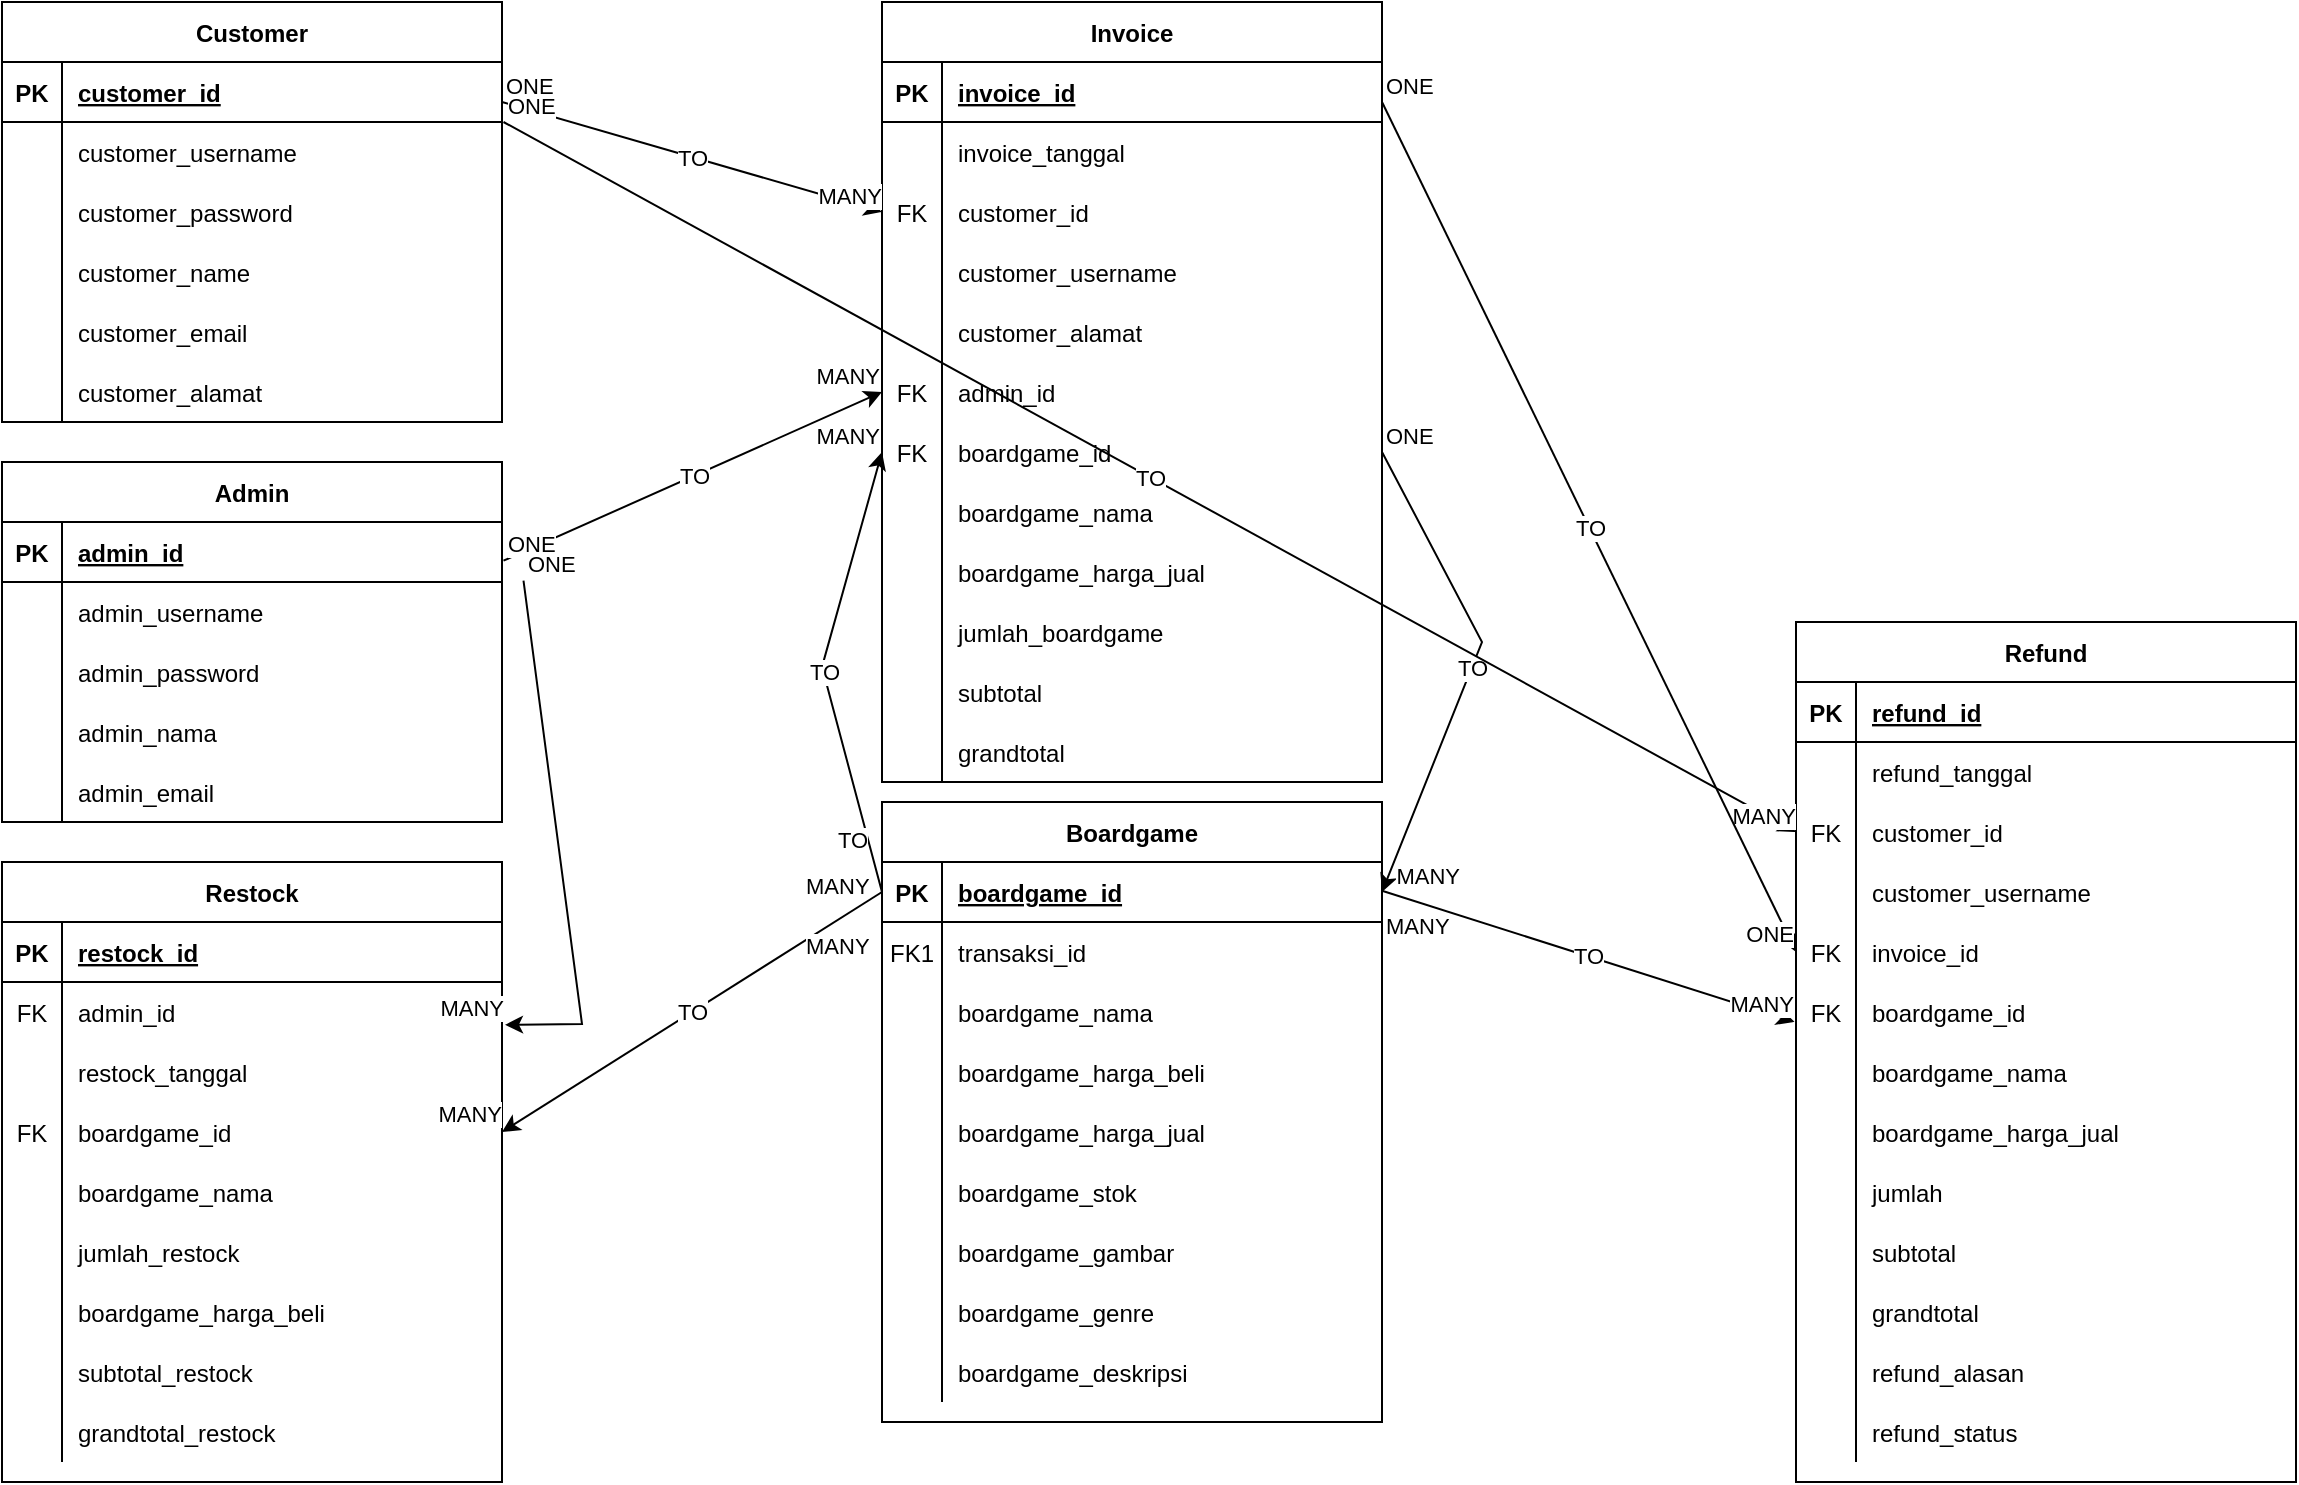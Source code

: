 <mxfile version="16.6.1" type="device"><diagram id="R2lEEEUBdFMjLlhIrx00" name="Page-1"><mxGraphModel dx="2291" dy="830" grid="1" gridSize="10" guides="1" tooltips="1" connect="1" arrows="1" fold="1" page="1" pageScale="1" pageWidth="1169" pageHeight="827" math="0" shadow="0" extFonts="Permanent Marker^https://fonts.googleapis.com/css?family=Permanent+Marker"><root><mxCell id="0"/><mxCell id="1" parent="0"/><mxCell id="C-vyLk0tnHw3VtMMgP7b-2" value="Invoice" style="shape=table;startSize=30;container=1;collapsible=1;childLayout=tableLayout;fixedRows=1;rowLines=0;fontStyle=1;align=center;resizeLast=1;" parent="1" vertex="1"><mxGeometry x="450" y="40" width="250" height="390" as="geometry"/></mxCell><mxCell id="C-vyLk0tnHw3VtMMgP7b-3" value="" style="shape=partialRectangle;collapsible=0;dropTarget=0;pointerEvents=0;fillColor=none;points=[[0,0.5],[1,0.5]];portConstraint=eastwest;top=0;left=0;right=0;bottom=1;" parent="C-vyLk0tnHw3VtMMgP7b-2" vertex="1"><mxGeometry y="30" width="250" height="30" as="geometry"/></mxCell><mxCell id="C-vyLk0tnHw3VtMMgP7b-4" value="PK" style="shape=partialRectangle;overflow=hidden;connectable=0;fillColor=none;top=0;left=0;bottom=0;right=0;fontStyle=1;" parent="C-vyLk0tnHw3VtMMgP7b-3" vertex="1"><mxGeometry width="30" height="30" as="geometry"><mxRectangle width="30" height="30" as="alternateBounds"/></mxGeometry></mxCell><mxCell id="C-vyLk0tnHw3VtMMgP7b-5" value="invoice_id" style="shape=partialRectangle;overflow=hidden;connectable=0;fillColor=none;top=0;left=0;bottom=0;right=0;align=left;spacingLeft=6;fontStyle=5;" parent="C-vyLk0tnHw3VtMMgP7b-3" vertex="1"><mxGeometry x="30" width="220" height="30" as="geometry"><mxRectangle width="220" height="30" as="alternateBounds"/></mxGeometry></mxCell><mxCell id="nrqfaFwqSJ-PE5Q3C-LE-39" value="" style="shape=partialRectangle;collapsible=0;dropTarget=0;pointerEvents=0;fillColor=none;points=[[0,0.5],[1,0.5]];portConstraint=eastwest;top=0;left=0;right=0;bottom=0;" vertex="1" parent="C-vyLk0tnHw3VtMMgP7b-2"><mxGeometry y="60" width="250" height="30" as="geometry"/></mxCell><mxCell id="nrqfaFwqSJ-PE5Q3C-LE-40" value="" style="shape=partialRectangle;overflow=hidden;connectable=0;fillColor=none;top=0;left=0;bottom=0;right=0;" vertex="1" parent="nrqfaFwqSJ-PE5Q3C-LE-39"><mxGeometry width="30" height="30" as="geometry"><mxRectangle width="30" height="30" as="alternateBounds"/></mxGeometry></mxCell><mxCell id="nrqfaFwqSJ-PE5Q3C-LE-41" value="invoice_tanggal" style="shape=partialRectangle;overflow=hidden;connectable=0;fillColor=none;top=0;left=0;bottom=0;right=0;align=left;spacingLeft=6;" vertex="1" parent="nrqfaFwqSJ-PE5Q3C-LE-39"><mxGeometry x="30" width="220" height="30" as="geometry"><mxRectangle width="220" height="30" as="alternateBounds"/></mxGeometry></mxCell><mxCell id="C-vyLk0tnHw3VtMMgP7b-6" value="" style="shape=partialRectangle;collapsible=0;dropTarget=0;pointerEvents=0;fillColor=none;points=[[0,0.5],[1,0.5]];portConstraint=eastwest;top=0;left=0;right=0;bottom=0;" parent="C-vyLk0tnHw3VtMMgP7b-2" vertex="1"><mxGeometry y="90" width="250" height="30" as="geometry"/></mxCell><mxCell id="C-vyLk0tnHw3VtMMgP7b-7" value="FK" style="shape=partialRectangle;overflow=hidden;connectable=0;fillColor=none;top=0;left=0;bottom=0;right=0;" parent="C-vyLk0tnHw3VtMMgP7b-6" vertex="1"><mxGeometry width="30" height="30" as="geometry"><mxRectangle width="30" height="30" as="alternateBounds"/></mxGeometry></mxCell><mxCell id="C-vyLk0tnHw3VtMMgP7b-8" value="customer_id" style="shape=partialRectangle;overflow=hidden;connectable=0;fillColor=none;top=0;left=0;bottom=0;right=0;align=left;spacingLeft=6;" parent="C-vyLk0tnHw3VtMMgP7b-6" vertex="1"><mxGeometry x="30" width="220" height="30" as="geometry"><mxRectangle width="220" height="30" as="alternateBounds"/></mxGeometry></mxCell><mxCell id="nrqfaFwqSJ-PE5Q3C-LE-70" value="" style="shape=partialRectangle;collapsible=0;dropTarget=0;pointerEvents=0;fillColor=none;points=[[0,0.5],[1,0.5]];portConstraint=eastwest;top=0;left=0;right=0;bottom=0;" vertex="1" parent="C-vyLk0tnHw3VtMMgP7b-2"><mxGeometry y="120" width="250" height="30" as="geometry"/></mxCell><mxCell id="nrqfaFwqSJ-PE5Q3C-LE-71" value="" style="shape=partialRectangle;overflow=hidden;connectable=0;fillColor=none;top=0;left=0;bottom=0;right=0;" vertex="1" parent="nrqfaFwqSJ-PE5Q3C-LE-70"><mxGeometry width="30" height="30" as="geometry"><mxRectangle width="30" height="30" as="alternateBounds"/></mxGeometry></mxCell><mxCell id="nrqfaFwqSJ-PE5Q3C-LE-72" value="customer_username" style="shape=partialRectangle;overflow=hidden;connectable=0;fillColor=none;top=0;left=0;bottom=0;right=0;align=left;spacingLeft=6;" vertex="1" parent="nrqfaFwqSJ-PE5Q3C-LE-70"><mxGeometry x="30" width="220" height="30" as="geometry"><mxRectangle width="220" height="30" as="alternateBounds"/></mxGeometry></mxCell><mxCell id="nrqfaFwqSJ-PE5Q3C-LE-42" value="" style="shape=partialRectangle;collapsible=0;dropTarget=0;pointerEvents=0;fillColor=none;points=[[0,0.5],[1,0.5]];portConstraint=eastwest;top=0;left=0;right=0;bottom=0;" vertex="1" parent="C-vyLk0tnHw3VtMMgP7b-2"><mxGeometry y="150" width="250" height="30" as="geometry"/></mxCell><mxCell id="nrqfaFwqSJ-PE5Q3C-LE-43" value="" style="shape=partialRectangle;overflow=hidden;connectable=0;fillColor=none;top=0;left=0;bottom=0;right=0;" vertex="1" parent="nrqfaFwqSJ-PE5Q3C-LE-42"><mxGeometry width="30" height="30" as="geometry"><mxRectangle width="30" height="30" as="alternateBounds"/></mxGeometry></mxCell><mxCell id="nrqfaFwqSJ-PE5Q3C-LE-44" value="customer_alamat" style="shape=partialRectangle;overflow=hidden;connectable=0;fillColor=none;top=0;left=0;bottom=0;right=0;align=left;spacingLeft=6;" vertex="1" parent="nrqfaFwqSJ-PE5Q3C-LE-42"><mxGeometry x="30" width="220" height="30" as="geometry"><mxRectangle width="220" height="30" as="alternateBounds"/></mxGeometry></mxCell><mxCell id="nrqfaFwqSJ-PE5Q3C-LE-187" value="" style="shape=partialRectangle;collapsible=0;dropTarget=0;pointerEvents=0;fillColor=none;points=[[0,0.5],[1,0.5]];portConstraint=eastwest;top=0;left=0;right=0;bottom=0;" vertex="1" parent="C-vyLk0tnHw3VtMMgP7b-2"><mxGeometry y="180" width="250" height="30" as="geometry"/></mxCell><mxCell id="nrqfaFwqSJ-PE5Q3C-LE-188" value="FK" style="shape=partialRectangle;overflow=hidden;connectable=0;fillColor=none;top=0;left=0;bottom=0;right=0;" vertex="1" parent="nrqfaFwqSJ-PE5Q3C-LE-187"><mxGeometry width="30" height="30" as="geometry"><mxRectangle width="30" height="30" as="alternateBounds"/></mxGeometry></mxCell><mxCell id="nrqfaFwqSJ-PE5Q3C-LE-189" value="admin_id" style="shape=partialRectangle;overflow=hidden;connectable=0;fillColor=none;top=0;left=0;bottom=0;right=0;align=left;spacingLeft=6;" vertex="1" parent="nrqfaFwqSJ-PE5Q3C-LE-187"><mxGeometry x="30" width="220" height="30" as="geometry"><mxRectangle width="220" height="30" as="alternateBounds"/></mxGeometry></mxCell><mxCell id="C-vyLk0tnHw3VtMMgP7b-9" value="" style="shape=partialRectangle;collapsible=0;dropTarget=0;pointerEvents=0;fillColor=none;points=[[0,0.5],[1,0.5]];portConstraint=eastwest;top=0;left=0;right=0;bottom=0;" parent="C-vyLk0tnHw3VtMMgP7b-2" vertex="1"><mxGeometry y="210" width="250" height="30" as="geometry"/></mxCell><mxCell id="C-vyLk0tnHw3VtMMgP7b-10" value="FK" style="shape=partialRectangle;overflow=hidden;connectable=0;fillColor=none;top=0;left=0;bottom=0;right=0;" parent="C-vyLk0tnHw3VtMMgP7b-9" vertex="1"><mxGeometry width="30" height="30" as="geometry"><mxRectangle width="30" height="30" as="alternateBounds"/></mxGeometry></mxCell><mxCell id="C-vyLk0tnHw3VtMMgP7b-11" value="boardgame_id" style="shape=partialRectangle;overflow=hidden;connectable=0;fillColor=none;top=0;left=0;bottom=0;right=0;align=left;spacingLeft=6;" parent="C-vyLk0tnHw3VtMMgP7b-9" vertex="1"><mxGeometry x="30" width="220" height="30" as="geometry"><mxRectangle width="220" height="30" as="alternateBounds"/></mxGeometry></mxCell><mxCell id="nrqfaFwqSJ-PE5Q3C-LE-45" value="" style="shape=partialRectangle;collapsible=0;dropTarget=0;pointerEvents=0;fillColor=none;points=[[0,0.5],[1,0.5]];portConstraint=eastwest;top=0;left=0;right=0;bottom=0;" vertex="1" parent="C-vyLk0tnHw3VtMMgP7b-2"><mxGeometry y="240" width="250" height="30" as="geometry"/></mxCell><mxCell id="nrqfaFwqSJ-PE5Q3C-LE-46" value="" style="shape=partialRectangle;overflow=hidden;connectable=0;fillColor=none;top=0;left=0;bottom=0;right=0;" vertex="1" parent="nrqfaFwqSJ-PE5Q3C-LE-45"><mxGeometry width="30" height="30" as="geometry"><mxRectangle width="30" height="30" as="alternateBounds"/></mxGeometry></mxCell><mxCell id="nrqfaFwqSJ-PE5Q3C-LE-47" value="boardgame_nama" style="shape=partialRectangle;overflow=hidden;connectable=0;fillColor=none;top=0;left=0;bottom=0;right=0;align=left;spacingLeft=6;" vertex="1" parent="nrqfaFwqSJ-PE5Q3C-LE-45"><mxGeometry x="30" width="220" height="30" as="geometry"><mxRectangle width="220" height="30" as="alternateBounds"/></mxGeometry></mxCell><mxCell id="nrqfaFwqSJ-PE5Q3C-LE-48" value="" style="shape=partialRectangle;collapsible=0;dropTarget=0;pointerEvents=0;fillColor=none;points=[[0,0.5],[1,0.5]];portConstraint=eastwest;top=0;left=0;right=0;bottom=0;" vertex="1" parent="C-vyLk0tnHw3VtMMgP7b-2"><mxGeometry y="270" width="250" height="30" as="geometry"/></mxCell><mxCell id="nrqfaFwqSJ-PE5Q3C-LE-49" value="" style="shape=partialRectangle;overflow=hidden;connectable=0;fillColor=none;top=0;left=0;bottom=0;right=0;" vertex="1" parent="nrqfaFwqSJ-PE5Q3C-LE-48"><mxGeometry width="30" height="30" as="geometry"><mxRectangle width="30" height="30" as="alternateBounds"/></mxGeometry></mxCell><mxCell id="nrqfaFwqSJ-PE5Q3C-LE-50" value="boardgame_harga_jual" style="shape=partialRectangle;overflow=hidden;connectable=0;fillColor=none;top=0;left=0;bottom=0;right=0;align=left;spacingLeft=6;" vertex="1" parent="nrqfaFwqSJ-PE5Q3C-LE-48"><mxGeometry x="30" width="220" height="30" as="geometry"><mxRectangle width="220" height="30" as="alternateBounds"/></mxGeometry></mxCell><mxCell id="nrqfaFwqSJ-PE5Q3C-LE-73" value="" style="shape=partialRectangle;collapsible=0;dropTarget=0;pointerEvents=0;fillColor=none;points=[[0,0.5],[1,0.5]];portConstraint=eastwest;top=0;left=0;right=0;bottom=0;" vertex="1" parent="C-vyLk0tnHw3VtMMgP7b-2"><mxGeometry y="300" width="250" height="30" as="geometry"/></mxCell><mxCell id="nrqfaFwqSJ-PE5Q3C-LE-74" value="" style="shape=partialRectangle;overflow=hidden;connectable=0;fillColor=none;top=0;left=0;bottom=0;right=0;" vertex="1" parent="nrqfaFwqSJ-PE5Q3C-LE-73"><mxGeometry width="30" height="30" as="geometry"><mxRectangle width="30" height="30" as="alternateBounds"/></mxGeometry></mxCell><mxCell id="nrqfaFwqSJ-PE5Q3C-LE-75" value="jumlah_boardgame" style="shape=partialRectangle;overflow=hidden;connectable=0;fillColor=none;top=0;left=0;bottom=0;right=0;align=left;spacingLeft=6;" vertex="1" parent="nrqfaFwqSJ-PE5Q3C-LE-73"><mxGeometry x="30" width="220" height="30" as="geometry"><mxRectangle width="220" height="30" as="alternateBounds"/></mxGeometry></mxCell><mxCell id="nrqfaFwqSJ-PE5Q3C-LE-76" value="" style="shape=partialRectangle;collapsible=0;dropTarget=0;pointerEvents=0;fillColor=none;points=[[0,0.5],[1,0.5]];portConstraint=eastwest;top=0;left=0;right=0;bottom=0;" vertex="1" parent="C-vyLk0tnHw3VtMMgP7b-2"><mxGeometry y="330" width="250" height="30" as="geometry"/></mxCell><mxCell id="nrqfaFwqSJ-PE5Q3C-LE-77" value="" style="shape=partialRectangle;overflow=hidden;connectable=0;fillColor=none;top=0;left=0;bottom=0;right=0;" vertex="1" parent="nrqfaFwqSJ-PE5Q3C-LE-76"><mxGeometry width="30" height="30" as="geometry"><mxRectangle width="30" height="30" as="alternateBounds"/></mxGeometry></mxCell><mxCell id="nrqfaFwqSJ-PE5Q3C-LE-78" value="subtotal" style="shape=partialRectangle;overflow=hidden;connectable=0;fillColor=none;top=0;left=0;bottom=0;right=0;align=left;spacingLeft=6;" vertex="1" parent="nrqfaFwqSJ-PE5Q3C-LE-76"><mxGeometry x="30" width="220" height="30" as="geometry"><mxRectangle width="220" height="30" as="alternateBounds"/></mxGeometry></mxCell><mxCell id="nrqfaFwqSJ-PE5Q3C-LE-79" value="" style="shape=partialRectangle;collapsible=0;dropTarget=0;pointerEvents=0;fillColor=none;points=[[0,0.5],[1,0.5]];portConstraint=eastwest;top=0;left=0;right=0;bottom=0;" vertex="1" parent="C-vyLk0tnHw3VtMMgP7b-2"><mxGeometry y="360" width="250" height="30" as="geometry"/></mxCell><mxCell id="nrqfaFwqSJ-PE5Q3C-LE-80" value="" style="shape=partialRectangle;overflow=hidden;connectable=0;fillColor=none;top=0;left=0;bottom=0;right=0;" vertex="1" parent="nrqfaFwqSJ-PE5Q3C-LE-79"><mxGeometry width="30" height="30" as="geometry"><mxRectangle width="30" height="30" as="alternateBounds"/></mxGeometry></mxCell><mxCell id="nrqfaFwqSJ-PE5Q3C-LE-81" value="grandtotal" style="shape=partialRectangle;overflow=hidden;connectable=0;fillColor=none;top=0;left=0;bottom=0;right=0;align=left;spacingLeft=6;" vertex="1" parent="nrqfaFwqSJ-PE5Q3C-LE-79"><mxGeometry x="30" width="220" height="30" as="geometry"><mxRectangle width="220" height="30" as="alternateBounds"/></mxGeometry></mxCell><mxCell id="C-vyLk0tnHw3VtMMgP7b-13" value="Boardgame" style="shape=table;startSize=30;container=1;collapsible=1;childLayout=tableLayout;fixedRows=1;rowLines=0;fontStyle=1;align=center;resizeLast=1;" parent="1" vertex="1"><mxGeometry x="450" y="440" width="250" height="310" as="geometry"/></mxCell><mxCell id="C-vyLk0tnHw3VtMMgP7b-14" value="" style="shape=partialRectangle;collapsible=0;dropTarget=0;pointerEvents=0;fillColor=none;points=[[0,0.5],[1,0.5]];portConstraint=eastwest;top=0;left=0;right=0;bottom=1;" parent="C-vyLk0tnHw3VtMMgP7b-13" vertex="1"><mxGeometry y="30" width="250" height="30" as="geometry"/></mxCell><mxCell id="C-vyLk0tnHw3VtMMgP7b-15" value="PK" style="shape=partialRectangle;overflow=hidden;connectable=0;fillColor=none;top=0;left=0;bottom=0;right=0;fontStyle=1;" parent="C-vyLk0tnHw3VtMMgP7b-14" vertex="1"><mxGeometry width="30" height="30" as="geometry"><mxRectangle width="30" height="30" as="alternateBounds"/></mxGeometry></mxCell><mxCell id="C-vyLk0tnHw3VtMMgP7b-16" value="boardgame_id" style="shape=partialRectangle;overflow=hidden;connectable=0;fillColor=none;top=0;left=0;bottom=0;right=0;align=left;spacingLeft=6;fontStyle=5;" parent="C-vyLk0tnHw3VtMMgP7b-14" vertex="1"><mxGeometry x="30" width="220" height="30" as="geometry"><mxRectangle width="220" height="30" as="alternateBounds"/></mxGeometry></mxCell><mxCell id="C-vyLk0tnHw3VtMMgP7b-17" value="" style="shape=partialRectangle;collapsible=0;dropTarget=0;pointerEvents=0;fillColor=none;points=[[0,0.5],[1,0.5]];portConstraint=eastwest;top=0;left=0;right=0;bottom=0;" parent="C-vyLk0tnHw3VtMMgP7b-13" vertex="1"><mxGeometry y="60" width="250" height="30" as="geometry"/></mxCell><mxCell id="C-vyLk0tnHw3VtMMgP7b-18" value="FK1" style="shape=partialRectangle;overflow=hidden;connectable=0;fillColor=none;top=0;left=0;bottom=0;right=0;" parent="C-vyLk0tnHw3VtMMgP7b-17" vertex="1"><mxGeometry width="30" height="30" as="geometry"><mxRectangle width="30" height="30" as="alternateBounds"/></mxGeometry></mxCell><mxCell id="C-vyLk0tnHw3VtMMgP7b-19" value="transaksi_id" style="shape=partialRectangle;overflow=hidden;connectable=0;fillColor=none;top=0;left=0;bottom=0;right=0;align=left;spacingLeft=6;" parent="C-vyLk0tnHw3VtMMgP7b-17" vertex="1"><mxGeometry x="30" width="220" height="30" as="geometry"><mxRectangle width="220" height="30" as="alternateBounds"/></mxGeometry></mxCell><mxCell id="C-vyLk0tnHw3VtMMgP7b-20" value="" style="shape=partialRectangle;collapsible=0;dropTarget=0;pointerEvents=0;fillColor=none;points=[[0,0.5],[1,0.5]];portConstraint=eastwest;top=0;left=0;right=0;bottom=0;" parent="C-vyLk0tnHw3VtMMgP7b-13" vertex="1"><mxGeometry y="90" width="250" height="30" as="geometry"/></mxCell><mxCell id="C-vyLk0tnHw3VtMMgP7b-21" value="" style="shape=partialRectangle;overflow=hidden;connectable=0;fillColor=none;top=0;left=0;bottom=0;right=0;" parent="C-vyLk0tnHw3VtMMgP7b-20" vertex="1"><mxGeometry width="30" height="30" as="geometry"><mxRectangle width="30" height="30" as="alternateBounds"/></mxGeometry></mxCell><mxCell id="C-vyLk0tnHw3VtMMgP7b-22" value="boardgame_nama" style="shape=partialRectangle;overflow=hidden;connectable=0;fillColor=none;top=0;left=0;bottom=0;right=0;align=left;spacingLeft=6;" parent="C-vyLk0tnHw3VtMMgP7b-20" vertex="1"><mxGeometry x="30" width="220" height="30" as="geometry"><mxRectangle width="220" height="30" as="alternateBounds"/></mxGeometry></mxCell><mxCell id="nrqfaFwqSJ-PE5Q3C-LE-21" value="" style="shape=partialRectangle;collapsible=0;dropTarget=0;pointerEvents=0;fillColor=none;points=[[0,0.5],[1,0.5]];portConstraint=eastwest;top=0;left=0;right=0;bottom=0;" vertex="1" parent="C-vyLk0tnHw3VtMMgP7b-13"><mxGeometry y="120" width="250" height="30" as="geometry"/></mxCell><mxCell id="nrqfaFwqSJ-PE5Q3C-LE-22" value="" style="shape=partialRectangle;overflow=hidden;connectable=0;fillColor=none;top=0;left=0;bottom=0;right=0;" vertex="1" parent="nrqfaFwqSJ-PE5Q3C-LE-21"><mxGeometry width="30" height="30" as="geometry"><mxRectangle width="30" height="30" as="alternateBounds"/></mxGeometry></mxCell><mxCell id="nrqfaFwqSJ-PE5Q3C-LE-23" value="boardgame_harga_beli" style="shape=partialRectangle;overflow=hidden;connectable=0;fillColor=none;top=0;left=0;bottom=0;right=0;align=left;spacingLeft=6;" vertex="1" parent="nrqfaFwqSJ-PE5Q3C-LE-21"><mxGeometry x="30" width="220" height="30" as="geometry"><mxRectangle width="220" height="30" as="alternateBounds"/></mxGeometry></mxCell><mxCell id="nrqfaFwqSJ-PE5Q3C-LE-107" value="" style="shape=partialRectangle;collapsible=0;dropTarget=0;pointerEvents=0;fillColor=none;points=[[0,0.5],[1,0.5]];portConstraint=eastwest;top=0;left=0;right=0;bottom=0;" vertex="1" parent="C-vyLk0tnHw3VtMMgP7b-13"><mxGeometry y="150" width="250" height="30" as="geometry"/></mxCell><mxCell id="nrqfaFwqSJ-PE5Q3C-LE-108" value="" style="shape=partialRectangle;overflow=hidden;connectable=0;fillColor=none;top=0;left=0;bottom=0;right=0;" vertex="1" parent="nrqfaFwqSJ-PE5Q3C-LE-107"><mxGeometry width="30" height="30" as="geometry"><mxRectangle width="30" height="30" as="alternateBounds"/></mxGeometry></mxCell><mxCell id="nrqfaFwqSJ-PE5Q3C-LE-109" value="boardgame_harga_jual" style="shape=partialRectangle;overflow=hidden;connectable=0;fillColor=none;top=0;left=0;bottom=0;right=0;align=left;spacingLeft=6;" vertex="1" parent="nrqfaFwqSJ-PE5Q3C-LE-107"><mxGeometry x="30" width="220" height="30" as="geometry"><mxRectangle width="220" height="30" as="alternateBounds"/></mxGeometry></mxCell><mxCell id="nrqfaFwqSJ-PE5Q3C-LE-24" value="" style="shape=partialRectangle;collapsible=0;dropTarget=0;pointerEvents=0;fillColor=none;points=[[0,0.5],[1,0.5]];portConstraint=eastwest;top=0;left=0;right=0;bottom=0;" vertex="1" parent="C-vyLk0tnHw3VtMMgP7b-13"><mxGeometry y="180" width="250" height="30" as="geometry"/></mxCell><mxCell id="nrqfaFwqSJ-PE5Q3C-LE-25" value="" style="shape=partialRectangle;overflow=hidden;connectable=0;fillColor=none;top=0;left=0;bottom=0;right=0;" vertex="1" parent="nrqfaFwqSJ-PE5Q3C-LE-24"><mxGeometry width="30" height="30" as="geometry"><mxRectangle width="30" height="30" as="alternateBounds"/></mxGeometry></mxCell><mxCell id="nrqfaFwqSJ-PE5Q3C-LE-26" value="boardgame_stok" style="shape=partialRectangle;overflow=hidden;connectable=0;fillColor=none;top=0;left=0;bottom=0;right=0;align=left;spacingLeft=6;" vertex="1" parent="nrqfaFwqSJ-PE5Q3C-LE-24"><mxGeometry x="30" width="220" height="30" as="geometry"><mxRectangle width="220" height="30" as="alternateBounds"/></mxGeometry></mxCell><mxCell id="nrqfaFwqSJ-PE5Q3C-LE-27" value="" style="shape=partialRectangle;collapsible=0;dropTarget=0;pointerEvents=0;fillColor=none;points=[[0,0.5],[1,0.5]];portConstraint=eastwest;top=0;left=0;right=0;bottom=0;" vertex="1" parent="C-vyLk0tnHw3VtMMgP7b-13"><mxGeometry y="210" width="250" height="30" as="geometry"/></mxCell><mxCell id="nrqfaFwqSJ-PE5Q3C-LE-28" value="" style="shape=partialRectangle;overflow=hidden;connectable=0;fillColor=none;top=0;left=0;bottom=0;right=0;" vertex="1" parent="nrqfaFwqSJ-PE5Q3C-LE-27"><mxGeometry width="30" height="30" as="geometry"><mxRectangle width="30" height="30" as="alternateBounds"/></mxGeometry></mxCell><mxCell id="nrqfaFwqSJ-PE5Q3C-LE-29" value="boardgame_gambar" style="shape=partialRectangle;overflow=hidden;connectable=0;fillColor=none;top=0;left=0;bottom=0;right=0;align=left;spacingLeft=6;" vertex="1" parent="nrqfaFwqSJ-PE5Q3C-LE-27"><mxGeometry x="30" width="220" height="30" as="geometry"><mxRectangle width="220" height="30" as="alternateBounds"/></mxGeometry></mxCell><mxCell id="nrqfaFwqSJ-PE5Q3C-LE-30" value="" style="shape=partialRectangle;collapsible=0;dropTarget=0;pointerEvents=0;fillColor=none;points=[[0,0.5],[1,0.5]];portConstraint=eastwest;top=0;left=0;right=0;bottom=0;" vertex="1" parent="C-vyLk0tnHw3VtMMgP7b-13"><mxGeometry y="240" width="250" height="30" as="geometry"/></mxCell><mxCell id="nrqfaFwqSJ-PE5Q3C-LE-31" value="" style="shape=partialRectangle;overflow=hidden;connectable=0;fillColor=none;top=0;left=0;bottom=0;right=0;" vertex="1" parent="nrqfaFwqSJ-PE5Q3C-LE-30"><mxGeometry width="30" height="30" as="geometry"><mxRectangle width="30" height="30" as="alternateBounds"/></mxGeometry></mxCell><mxCell id="nrqfaFwqSJ-PE5Q3C-LE-32" value="boardgame_genre" style="shape=partialRectangle;overflow=hidden;connectable=0;fillColor=none;top=0;left=0;bottom=0;right=0;align=left;spacingLeft=6;" vertex="1" parent="nrqfaFwqSJ-PE5Q3C-LE-30"><mxGeometry x="30" width="220" height="30" as="geometry"><mxRectangle width="220" height="30" as="alternateBounds"/></mxGeometry></mxCell><mxCell id="nrqfaFwqSJ-PE5Q3C-LE-33" value="" style="shape=partialRectangle;collapsible=0;dropTarget=0;pointerEvents=0;fillColor=none;points=[[0,0.5],[1,0.5]];portConstraint=eastwest;top=0;left=0;right=0;bottom=0;" vertex="1" parent="C-vyLk0tnHw3VtMMgP7b-13"><mxGeometry y="270" width="250" height="30" as="geometry"/></mxCell><mxCell id="nrqfaFwqSJ-PE5Q3C-LE-34" value="" style="shape=partialRectangle;overflow=hidden;connectable=0;fillColor=none;top=0;left=0;bottom=0;right=0;" vertex="1" parent="nrqfaFwqSJ-PE5Q3C-LE-33"><mxGeometry width="30" height="30" as="geometry"><mxRectangle width="30" height="30" as="alternateBounds"/></mxGeometry></mxCell><mxCell id="nrqfaFwqSJ-PE5Q3C-LE-35" value="boardgame_deskripsi" style="shape=partialRectangle;overflow=hidden;connectable=0;fillColor=none;top=0;left=0;bottom=0;right=0;align=left;spacingLeft=6;" vertex="1" parent="nrqfaFwqSJ-PE5Q3C-LE-33"><mxGeometry x="30" width="220" height="30" as="geometry"><mxRectangle width="220" height="30" as="alternateBounds"/></mxGeometry></mxCell><mxCell id="C-vyLk0tnHw3VtMMgP7b-23" value="Customer" style="shape=table;startSize=30;container=1;collapsible=1;childLayout=tableLayout;fixedRows=1;rowLines=0;fontStyle=1;align=center;resizeLast=1;" parent="1" vertex="1"><mxGeometry x="10" y="40" width="250" height="210" as="geometry"/></mxCell><mxCell id="C-vyLk0tnHw3VtMMgP7b-24" value="" style="shape=partialRectangle;collapsible=0;dropTarget=0;pointerEvents=0;fillColor=none;points=[[0,0.5],[1,0.5]];portConstraint=eastwest;top=0;left=0;right=0;bottom=1;" parent="C-vyLk0tnHw3VtMMgP7b-23" vertex="1"><mxGeometry y="30" width="250" height="30" as="geometry"/></mxCell><mxCell id="C-vyLk0tnHw3VtMMgP7b-25" value="PK" style="shape=partialRectangle;overflow=hidden;connectable=0;fillColor=none;top=0;left=0;bottom=0;right=0;fontStyle=1;" parent="C-vyLk0tnHw3VtMMgP7b-24" vertex="1"><mxGeometry width="30" height="30" as="geometry"><mxRectangle width="30" height="30" as="alternateBounds"/></mxGeometry></mxCell><mxCell id="C-vyLk0tnHw3VtMMgP7b-26" value="customer_id" style="shape=partialRectangle;overflow=hidden;connectable=0;fillColor=none;top=0;left=0;bottom=0;right=0;align=left;spacingLeft=6;fontStyle=5;" parent="C-vyLk0tnHw3VtMMgP7b-24" vertex="1"><mxGeometry x="30" width="220" height="30" as="geometry"><mxRectangle width="220" height="30" as="alternateBounds"/></mxGeometry></mxCell><mxCell id="C-vyLk0tnHw3VtMMgP7b-27" value="" style="shape=partialRectangle;collapsible=0;dropTarget=0;pointerEvents=0;fillColor=none;points=[[0,0.5],[1,0.5]];portConstraint=eastwest;top=0;left=0;right=0;bottom=0;" parent="C-vyLk0tnHw3VtMMgP7b-23" vertex="1"><mxGeometry y="60" width="250" height="30" as="geometry"/></mxCell><mxCell id="C-vyLk0tnHw3VtMMgP7b-28" value="" style="shape=partialRectangle;overflow=hidden;connectable=0;fillColor=none;top=0;left=0;bottom=0;right=0;" parent="C-vyLk0tnHw3VtMMgP7b-27" vertex="1"><mxGeometry width="30" height="30" as="geometry"><mxRectangle width="30" height="30" as="alternateBounds"/></mxGeometry></mxCell><mxCell id="C-vyLk0tnHw3VtMMgP7b-29" value="customer_username" style="shape=partialRectangle;overflow=hidden;connectable=0;fillColor=none;top=0;left=0;bottom=0;right=0;align=left;spacingLeft=6;" parent="C-vyLk0tnHw3VtMMgP7b-27" vertex="1"><mxGeometry x="30" width="220" height="30" as="geometry"><mxRectangle width="220" height="30" as="alternateBounds"/></mxGeometry></mxCell><mxCell id="nrqfaFwqSJ-PE5Q3C-LE-1" value="" style="shape=partialRectangle;collapsible=0;dropTarget=0;pointerEvents=0;fillColor=none;points=[[0,0.5],[1,0.5]];portConstraint=eastwest;top=0;left=0;right=0;bottom=0;" vertex="1" parent="C-vyLk0tnHw3VtMMgP7b-23"><mxGeometry y="90" width="250" height="30" as="geometry"/></mxCell><mxCell id="nrqfaFwqSJ-PE5Q3C-LE-2" value="" style="shape=partialRectangle;overflow=hidden;connectable=0;fillColor=none;top=0;left=0;bottom=0;right=0;" vertex="1" parent="nrqfaFwqSJ-PE5Q3C-LE-1"><mxGeometry width="30" height="30" as="geometry"><mxRectangle width="30" height="30" as="alternateBounds"/></mxGeometry></mxCell><mxCell id="nrqfaFwqSJ-PE5Q3C-LE-3" value="customer_password" style="shape=partialRectangle;overflow=hidden;connectable=0;fillColor=none;top=0;left=0;bottom=0;right=0;align=left;spacingLeft=6;" vertex="1" parent="nrqfaFwqSJ-PE5Q3C-LE-1"><mxGeometry x="30" width="220" height="30" as="geometry"><mxRectangle width="220" height="30" as="alternateBounds"/></mxGeometry></mxCell><mxCell id="nrqfaFwqSJ-PE5Q3C-LE-4" value="" style="shape=partialRectangle;collapsible=0;dropTarget=0;pointerEvents=0;fillColor=none;points=[[0,0.5],[1,0.5]];portConstraint=eastwest;top=0;left=0;right=0;bottom=0;" vertex="1" parent="C-vyLk0tnHw3VtMMgP7b-23"><mxGeometry y="120" width="250" height="30" as="geometry"/></mxCell><mxCell id="nrqfaFwqSJ-PE5Q3C-LE-5" value="" style="shape=partialRectangle;overflow=hidden;connectable=0;fillColor=none;top=0;left=0;bottom=0;right=0;" vertex="1" parent="nrqfaFwqSJ-PE5Q3C-LE-4"><mxGeometry width="30" height="30" as="geometry"><mxRectangle width="30" height="30" as="alternateBounds"/></mxGeometry></mxCell><mxCell id="nrqfaFwqSJ-PE5Q3C-LE-6" value="customer_name" style="shape=partialRectangle;overflow=hidden;connectable=0;fillColor=none;top=0;left=0;bottom=0;right=0;align=left;spacingLeft=6;" vertex="1" parent="nrqfaFwqSJ-PE5Q3C-LE-4"><mxGeometry x="30" width="220" height="30" as="geometry"><mxRectangle width="220" height="30" as="alternateBounds"/></mxGeometry></mxCell><mxCell id="nrqfaFwqSJ-PE5Q3C-LE-9" value="" style="shape=partialRectangle;collapsible=0;dropTarget=0;pointerEvents=0;fillColor=none;points=[[0,0.5],[1,0.5]];portConstraint=eastwest;top=0;left=0;right=0;bottom=0;" vertex="1" parent="C-vyLk0tnHw3VtMMgP7b-23"><mxGeometry y="150" width="250" height="30" as="geometry"/></mxCell><mxCell id="nrqfaFwqSJ-PE5Q3C-LE-10" value="" style="shape=partialRectangle;overflow=hidden;connectable=0;fillColor=none;top=0;left=0;bottom=0;right=0;" vertex="1" parent="nrqfaFwqSJ-PE5Q3C-LE-9"><mxGeometry width="30" height="30" as="geometry"><mxRectangle width="30" height="30" as="alternateBounds"/></mxGeometry></mxCell><mxCell id="nrqfaFwqSJ-PE5Q3C-LE-11" value="customer_email" style="shape=partialRectangle;overflow=hidden;connectable=0;fillColor=none;top=0;left=0;bottom=0;right=0;align=left;spacingLeft=6;" vertex="1" parent="nrqfaFwqSJ-PE5Q3C-LE-9"><mxGeometry x="30" width="220" height="30" as="geometry"><mxRectangle width="220" height="30" as="alternateBounds"/></mxGeometry></mxCell><mxCell id="nrqfaFwqSJ-PE5Q3C-LE-12" value="" style="shape=partialRectangle;collapsible=0;dropTarget=0;pointerEvents=0;fillColor=none;points=[[0,0.5],[1,0.5]];portConstraint=eastwest;top=0;left=0;right=0;bottom=0;" vertex="1" parent="C-vyLk0tnHw3VtMMgP7b-23"><mxGeometry y="180" width="250" height="30" as="geometry"/></mxCell><mxCell id="nrqfaFwqSJ-PE5Q3C-LE-13" value="" style="shape=partialRectangle;overflow=hidden;connectable=0;fillColor=none;top=0;left=0;bottom=0;right=0;" vertex="1" parent="nrqfaFwqSJ-PE5Q3C-LE-12"><mxGeometry width="30" height="30" as="geometry"><mxRectangle width="30" height="30" as="alternateBounds"/></mxGeometry></mxCell><mxCell id="nrqfaFwqSJ-PE5Q3C-LE-14" value="customer_alamat" style="shape=partialRectangle;overflow=hidden;connectable=0;fillColor=none;top=0;left=0;bottom=0;right=0;align=left;spacingLeft=6;" vertex="1" parent="nrqfaFwqSJ-PE5Q3C-LE-12"><mxGeometry x="30" width="220" height="30" as="geometry"><mxRectangle width="220" height="30" as="alternateBounds"/></mxGeometry></mxCell><mxCell id="nrqfaFwqSJ-PE5Q3C-LE-51" value="Admin" style="shape=table;startSize=30;container=1;collapsible=1;childLayout=tableLayout;fixedRows=1;rowLines=0;fontStyle=1;align=center;resizeLast=1;" vertex="1" parent="1"><mxGeometry x="10" y="270" width="250" height="180" as="geometry"/></mxCell><mxCell id="nrqfaFwqSJ-PE5Q3C-LE-52" value="" style="shape=partialRectangle;collapsible=0;dropTarget=0;pointerEvents=0;fillColor=none;points=[[0,0.5],[1,0.5]];portConstraint=eastwest;top=0;left=0;right=0;bottom=1;" vertex="1" parent="nrqfaFwqSJ-PE5Q3C-LE-51"><mxGeometry y="30" width="250" height="30" as="geometry"/></mxCell><mxCell id="nrqfaFwqSJ-PE5Q3C-LE-53" value="PK" style="shape=partialRectangle;overflow=hidden;connectable=0;fillColor=none;top=0;left=0;bottom=0;right=0;fontStyle=1;" vertex="1" parent="nrqfaFwqSJ-PE5Q3C-LE-52"><mxGeometry width="30" height="30" as="geometry"><mxRectangle width="30" height="30" as="alternateBounds"/></mxGeometry></mxCell><mxCell id="nrqfaFwqSJ-PE5Q3C-LE-54" value="admin_id" style="shape=partialRectangle;overflow=hidden;connectable=0;fillColor=none;top=0;left=0;bottom=0;right=0;align=left;spacingLeft=6;fontStyle=5;" vertex="1" parent="nrqfaFwqSJ-PE5Q3C-LE-52"><mxGeometry x="30" width="220" height="30" as="geometry"><mxRectangle width="220" height="30" as="alternateBounds"/></mxGeometry></mxCell><mxCell id="nrqfaFwqSJ-PE5Q3C-LE-55" value="" style="shape=partialRectangle;collapsible=0;dropTarget=0;pointerEvents=0;fillColor=none;points=[[0,0.5],[1,0.5]];portConstraint=eastwest;top=0;left=0;right=0;bottom=0;" vertex="1" parent="nrqfaFwqSJ-PE5Q3C-LE-51"><mxGeometry y="60" width="250" height="30" as="geometry"/></mxCell><mxCell id="nrqfaFwqSJ-PE5Q3C-LE-56" value="" style="shape=partialRectangle;overflow=hidden;connectable=0;fillColor=none;top=0;left=0;bottom=0;right=0;" vertex="1" parent="nrqfaFwqSJ-PE5Q3C-LE-55"><mxGeometry width="30" height="30" as="geometry"><mxRectangle width="30" height="30" as="alternateBounds"/></mxGeometry></mxCell><mxCell id="nrqfaFwqSJ-PE5Q3C-LE-57" value="admin_username" style="shape=partialRectangle;overflow=hidden;connectable=0;fillColor=none;top=0;left=0;bottom=0;right=0;align=left;spacingLeft=6;" vertex="1" parent="nrqfaFwqSJ-PE5Q3C-LE-55"><mxGeometry x="30" width="220" height="30" as="geometry"><mxRectangle width="220" height="30" as="alternateBounds"/></mxGeometry></mxCell><mxCell id="nrqfaFwqSJ-PE5Q3C-LE-58" value="" style="shape=partialRectangle;collapsible=0;dropTarget=0;pointerEvents=0;fillColor=none;points=[[0,0.5],[1,0.5]];portConstraint=eastwest;top=0;left=0;right=0;bottom=0;" vertex="1" parent="nrqfaFwqSJ-PE5Q3C-LE-51"><mxGeometry y="90" width="250" height="30" as="geometry"/></mxCell><mxCell id="nrqfaFwqSJ-PE5Q3C-LE-59" value="" style="shape=partialRectangle;overflow=hidden;connectable=0;fillColor=none;top=0;left=0;bottom=0;right=0;" vertex="1" parent="nrqfaFwqSJ-PE5Q3C-LE-58"><mxGeometry width="30" height="30" as="geometry"><mxRectangle width="30" height="30" as="alternateBounds"/></mxGeometry></mxCell><mxCell id="nrqfaFwqSJ-PE5Q3C-LE-60" value="admin_password" style="shape=partialRectangle;overflow=hidden;connectable=0;fillColor=none;top=0;left=0;bottom=0;right=0;align=left;spacingLeft=6;" vertex="1" parent="nrqfaFwqSJ-PE5Q3C-LE-58"><mxGeometry x="30" width="220" height="30" as="geometry"><mxRectangle width="220" height="30" as="alternateBounds"/></mxGeometry></mxCell><mxCell id="nrqfaFwqSJ-PE5Q3C-LE-61" value="" style="shape=partialRectangle;collapsible=0;dropTarget=0;pointerEvents=0;fillColor=none;points=[[0,0.5],[1,0.5]];portConstraint=eastwest;top=0;left=0;right=0;bottom=0;" vertex="1" parent="nrqfaFwqSJ-PE5Q3C-LE-51"><mxGeometry y="120" width="250" height="30" as="geometry"/></mxCell><mxCell id="nrqfaFwqSJ-PE5Q3C-LE-62" value="" style="shape=partialRectangle;overflow=hidden;connectable=0;fillColor=none;top=0;left=0;bottom=0;right=0;" vertex="1" parent="nrqfaFwqSJ-PE5Q3C-LE-61"><mxGeometry width="30" height="30" as="geometry"><mxRectangle width="30" height="30" as="alternateBounds"/></mxGeometry></mxCell><mxCell id="nrqfaFwqSJ-PE5Q3C-LE-63" value="admin_nama" style="shape=partialRectangle;overflow=hidden;connectable=0;fillColor=none;top=0;left=0;bottom=0;right=0;align=left;spacingLeft=6;" vertex="1" parent="nrqfaFwqSJ-PE5Q3C-LE-61"><mxGeometry x="30" width="220" height="30" as="geometry"><mxRectangle width="220" height="30" as="alternateBounds"/></mxGeometry></mxCell><mxCell id="nrqfaFwqSJ-PE5Q3C-LE-64" value="" style="shape=partialRectangle;collapsible=0;dropTarget=0;pointerEvents=0;fillColor=none;points=[[0,0.5],[1,0.5]];portConstraint=eastwest;top=0;left=0;right=0;bottom=0;" vertex="1" parent="nrqfaFwqSJ-PE5Q3C-LE-51"><mxGeometry y="150" width="250" height="30" as="geometry"/></mxCell><mxCell id="nrqfaFwqSJ-PE5Q3C-LE-65" value="" style="shape=partialRectangle;overflow=hidden;connectable=0;fillColor=none;top=0;left=0;bottom=0;right=0;" vertex="1" parent="nrqfaFwqSJ-PE5Q3C-LE-64"><mxGeometry width="30" height="30" as="geometry"><mxRectangle width="30" height="30" as="alternateBounds"/></mxGeometry></mxCell><mxCell id="nrqfaFwqSJ-PE5Q3C-LE-66" value="admin_email" style="shape=partialRectangle;overflow=hidden;connectable=0;fillColor=none;top=0;left=0;bottom=0;right=0;align=left;spacingLeft=6;" vertex="1" parent="nrqfaFwqSJ-PE5Q3C-LE-64"><mxGeometry x="30" width="220" height="30" as="geometry"><mxRectangle width="220" height="30" as="alternateBounds"/></mxGeometry></mxCell><mxCell id="nrqfaFwqSJ-PE5Q3C-LE-82" value="Restock" style="shape=table;startSize=30;container=1;collapsible=1;childLayout=tableLayout;fixedRows=1;rowLines=0;fontStyle=1;align=center;resizeLast=1;" vertex="1" parent="1"><mxGeometry x="10" y="470" width="250" height="310.0" as="geometry"/></mxCell><mxCell id="nrqfaFwqSJ-PE5Q3C-LE-83" value="" style="shape=partialRectangle;collapsible=0;dropTarget=0;pointerEvents=0;fillColor=none;points=[[0,0.5],[1,0.5]];portConstraint=eastwest;top=0;left=0;right=0;bottom=1;" vertex="1" parent="nrqfaFwqSJ-PE5Q3C-LE-82"><mxGeometry y="30" width="250" height="30" as="geometry"/></mxCell><mxCell id="nrqfaFwqSJ-PE5Q3C-LE-84" value="PK" style="shape=partialRectangle;overflow=hidden;connectable=0;fillColor=none;top=0;left=0;bottom=0;right=0;fontStyle=1;" vertex="1" parent="nrqfaFwqSJ-PE5Q3C-LE-83"><mxGeometry width="30" height="30" as="geometry"><mxRectangle width="30" height="30" as="alternateBounds"/></mxGeometry></mxCell><mxCell id="nrqfaFwqSJ-PE5Q3C-LE-85" value="restock_id" style="shape=partialRectangle;overflow=hidden;connectable=0;fillColor=none;top=0;left=0;bottom=0;right=0;align=left;spacingLeft=6;fontStyle=5;" vertex="1" parent="nrqfaFwqSJ-PE5Q3C-LE-83"><mxGeometry x="30" width="220" height="30" as="geometry"><mxRectangle width="220" height="30" as="alternateBounds"/></mxGeometry></mxCell><mxCell id="nrqfaFwqSJ-PE5Q3C-LE-86" value="" style="shape=partialRectangle;collapsible=0;dropTarget=0;pointerEvents=0;fillColor=none;points=[[0,0.5],[1,0.5]];portConstraint=eastwest;top=0;left=0;right=0;bottom=0;" vertex="1" parent="nrqfaFwqSJ-PE5Q3C-LE-82"><mxGeometry y="60" width="250" height="30" as="geometry"/></mxCell><mxCell id="nrqfaFwqSJ-PE5Q3C-LE-87" value="FK" style="shape=partialRectangle;overflow=hidden;connectable=0;fillColor=none;top=0;left=0;bottom=0;right=0;" vertex="1" parent="nrqfaFwqSJ-PE5Q3C-LE-86"><mxGeometry width="30" height="30" as="geometry"><mxRectangle width="30" height="30" as="alternateBounds"/></mxGeometry></mxCell><mxCell id="nrqfaFwqSJ-PE5Q3C-LE-88" value="admin_id" style="shape=partialRectangle;overflow=hidden;connectable=0;fillColor=none;top=0;left=0;bottom=0;right=0;align=left;spacingLeft=6;" vertex="1" parent="nrqfaFwqSJ-PE5Q3C-LE-86"><mxGeometry x="30" width="220" height="30" as="geometry"><mxRectangle width="220" height="30" as="alternateBounds"/></mxGeometry></mxCell><mxCell id="nrqfaFwqSJ-PE5Q3C-LE-184" value="" style="shape=partialRectangle;collapsible=0;dropTarget=0;pointerEvents=0;fillColor=none;points=[[0,0.5],[1,0.5]];portConstraint=eastwest;top=0;left=0;right=0;bottom=0;" vertex="1" parent="nrqfaFwqSJ-PE5Q3C-LE-82"><mxGeometry y="90" width="250" height="30" as="geometry"/></mxCell><mxCell id="nrqfaFwqSJ-PE5Q3C-LE-185" value="" style="shape=partialRectangle;overflow=hidden;connectable=0;fillColor=none;top=0;left=0;bottom=0;right=0;" vertex="1" parent="nrqfaFwqSJ-PE5Q3C-LE-184"><mxGeometry width="30" height="30" as="geometry"><mxRectangle width="30" height="30" as="alternateBounds"/></mxGeometry></mxCell><mxCell id="nrqfaFwqSJ-PE5Q3C-LE-186" value="restock_tanggal" style="shape=partialRectangle;overflow=hidden;connectable=0;fillColor=none;top=0;left=0;bottom=0;right=0;align=left;spacingLeft=6;" vertex="1" parent="nrqfaFwqSJ-PE5Q3C-LE-184"><mxGeometry x="30" width="220" height="30" as="geometry"><mxRectangle width="220" height="30" as="alternateBounds"/></mxGeometry></mxCell><mxCell id="nrqfaFwqSJ-PE5Q3C-LE-89" value="" style="shape=partialRectangle;collapsible=0;dropTarget=0;pointerEvents=0;fillColor=none;points=[[0,0.5],[1,0.5]];portConstraint=eastwest;top=0;left=0;right=0;bottom=0;" vertex="1" parent="nrqfaFwqSJ-PE5Q3C-LE-82"><mxGeometry y="120" width="250" height="30" as="geometry"/></mxCell><mxCell id="nrqfaFwqSJ-PE5Q3C-LE-90" value="FK" style="shape=partialRectangle;overflow=hidden;connectable=0;fillColor=none;top=0;left=0;bottom=0;right=0;" vertex="1" parent="nrqfaFwqSJ-PE5Q3C-LE-89"><mxGeometry width="30" height="30" as="geometry"><mxRectangle width="30" height="30" as="alternateBounds"/></mxGeometry></mxCell><mxCell id="nrqfaFwqSJ-PE5Q3C-LE-91" value="boardgame_id" style="shape=partialRectangle;overflow=hidden;connectable=0;fillColor=none;top=0;left=0;bottom=0;right=0;align=left;spacingLeft=6;" vertex="1" parent="nrqfaFwqSJ-PE5Q3C-LE-89"><mxGeometry x="30" width="220" height="30" as="geometry"><mxRectangle width="220" height="30" as="alternateBounds"/></mxGeometry></mxCell><mxCell id="nrqfaFwqSJ-PE5Q3C-LE-92" value="" style="shape=partialRectangle;collapsible=0;dropTarget=0;pointerEvents=0;fillColor=none;points=[[0,0.5],[1,0.5]];portConstraint=eastwest;top=0;left=0;right=0;bottom=0;" vertex="1" parent="nrqfaFwqSJ-PE5Q3C-LE-82"><mxGeometry y="150" width="250" height="30" as="geometry"/></mxCell><mxCell id="nrqfaFwqSJ-PE5Q3C-LE-93" value="" style="shape=partialRectangle;overflow=hidden;connectable=0;fillColor=none;top=0;left=0;bottom=0;right=0;" vertex="1" parent="nrqfaFwqSJ-PE5Q3C-LE-92"><mxGeometry width="30" height="30" as="geometry"><mxRectangle width="30" height="30" as="alternateBounds"/></mxGeometry></mxCell><mxCell id="nrqfaFwqSJ-PE5Q3C-LE-94" value="boardgame_nama" style="shape=partialRectangle;overflow=hidden;connectable=0;fillColor=none;top=0;left=0;bottom=0;right=0;align=left;spacingLeft=6;" vertex="1" parent="nrqfaFwqSJ-PE5Q3C-LE-92"><mxGeometry x="30" width="220" height="30" as="geometry"><mxRectangle width="220" height="30" as="alternateBounds"/></mxGeometry></mxCell><mxCell id="nrqfaFwqSJ-PE5Q3C-LE-95" value="" style="shape=partialRectangle;collapsible=0;dropTarget=0;pointerEvents=0;fillColor=none;points=[[0,0.5],[1,0.5]];portConstraint=eastwest;top=0;left=0;right=0;bottom=0;" vertex="1" parent="nrqfaFwqSJ-PE5Q3C-LE-82"><mxGeometry y="180" width="250" height="30" as="geometry"/></mxCell><mxCell id="nrqfaFwqSJ-PE5Q3C-LE-96" value="" style="shape=partialRectangle;overflow=hidden;connectable=0;fillColor=none;top=0;left=0;bottom=0;right=0;" vertex="1" parent="nrqfaFwqSJ-PE5Q3C-LE-95"><mxGeometry width="30" height="30" as="geometry"><mxRectangle width="30" height="30" as="alternateBounds"/></mxGeometry></mxCell><mxCell id="nrqfaFwqSJ-PE5Q3C-LE-97" value="jumlah_restock" style="shape=partialRectangle;overflow=hidden;connectable=0;fillColor=none;top=0;left=0;bottom=0;right=0;align=left;spacingLeft=6;" vertex="1" parent="nrqfaFwqSJ-PE5Q3C-LE-95"><mxGeometry x="30" width="220" height="30" as="geometry"><mxRectangle width="220" height="30" as="alternateBounds"/></mxGeometry></mxCell><mxCell id="nrqfaFwqSJ-PE5Q3C-LE-98" value="" style="shape=partialRectangle;collapsible=0;dropTarget=0;pointerEvents=0;fillColor=none;points=[[0,0.5],[1,0.5]];portConstraint=eastwest;top=0;left=0;right=0;bottom=0;" vertex="1" parent="nrqfaFwqSJ-PE5Q3C-LE-82"><mxGeometry y="210" width="250" height="30" as="geometry"/></mxCell><mxCell id="nrqfaFwqSJ-PE5Q3C-LE-99" value="" style="shape=partialRectangle;overflow=hidden;connectable=0;fillColor=none;top=0;left=0;bottom=0;right=0;" vertex="1" parent="nrqfaFwqSJ-PE5Q3C-LE-98"><mxGeometry width="30" height="30" as="geometry"><mxRectangle width="30" height="30" as="alternateBounds"/></mxGeometry></mxCell><mxCell id="nrqfaFwqSJ-PE5Q3C-LE-100" value="boardgame_harga_beli" style="shape=partialRectangle;overflow=hidden;connectable=0;fillColor=none;top=0;left=0;bottom=0;right=0;align=left;spacingLeft=6;" vertex="1" parent="nrqfaFwqSJ-PE5Q3C-LE-98"><mxGeometry x="30" width="220" height="30" as="geometry"><mxRectangle width="220" height="30" as="alternateBounds"/></mxGeometry></mxCell><mxCell id="nrqfaFwqSJ-PE5Q3C-LE-101" value="" style="shape=partialRectangle;collapsible=0;dropTarget=0;pointerEvents=0;fillColor=none;points=[[0,0.5],[1,0.5]];portConstraint=eastwest;top=0;left=0;right=0;bottom=0;" vertex="1" parent="nrqfaFwqSJ-PE5Q3C-LE-82"><mxGeometry y="240" width="250" height="30" as="geometry"/></mxCell><mxCell id="nrqfaFwqSJ-PE5Q3C-LE-102" value="" style="shape=partialRectangle;overflow=hidden;connectable=0;fillColor=none;top=0;left=0;bottom=0;right=0;" vertex="1" parent="nrqfaFwqSJ-PE5Q3C-LE-101"><mxGeometry width="30" height="30" as="geometry"><mxRectangle width="30" height="30" as="alternateBounds"/></mxGeometry></mxCell><mxCell id="nrqfaFwqSJ-PE5Q3C-LE-103" value="subtotal_restock" style="shape=partialRectangle;overflow=hidden;connectable=0;fillColor=none;top=0;left=0;bottom=0;right=0;align=left;spacingLeft=6;" vertex="1" parent="nrqfaFwqSJ-PE5Q3C-LE-101"><mxGeometry x="30" width="220" height="30" as="geometry"><mxRectangle width="220" height="30" as="alternateBounds"/></mxGeometry></mxCell><mxCell id="nrqfaFwqSJ-PE5Q3C-LE-104" value="" style="shape=partialRectangle;collapsible=0;dropTarget=0;pointerEvents=0;fillColor=none;points=[[0,0.5],[1,0.5]];portConstraint=eastwest;top=0;left=0;right=0;bottom=0;" vertex="1" parent="nrqfaFwqSJ-PE5Q3C-LE-82"><mxGeometry y="270" width="250" height="30" as="geometry"/></mxCell><mxCell id="nrqfaFwqSJ-PE5Q3C-LE-105" value="" style="shape=partialRectangle;overflow=hidden;connectable=0;fillColor=none;top=0;left=0;bottom=0;right=0;" vertex="1" parent="nrqfaFwqSJ-PE5Q3C-LE-104"><mxGeometry width="30" height="30" as="geometry"><mxRectangle width="30" height="30" as="alternateBounds"/></mxGeometry></mxCell><mxCell id="nrqfaFwqSJ-PE5Q3C-LE-106" value="grandtotal_restock" style="shape=partialRectangle;overflow=hidden;connectable=0;fillColor=none;top=0;left=0;bottom=0;right=0;align=left;spacingLeft=6;" vertex="1" parent="nrqfaFwqSJ-PE5Q3C-LE-104"><mxGeometry x="30" width="220" height="30" as="geometry"><mxRectangle width="220" height="30" as="alternateBounds"/></mxGeometry></mxCell><mxCell id="nrqfaFwqSJ-PE5Q3C-LE-110" value="Refund" style="shape=table;startSize=30;container=1;collapsible=1;childLayout=tableLayout;fixedRows=1;rowLines=0;fontStyle=1;align=center;resizeLast=1;" vertex="1" parent="1"><mxGeometry x="907" y="350" width="250" height="430.0" as="geometry"/></mxCell><mxCell id="nrqfaFwqSJ-PE5Q3C-LE-111" value="" style="shape=partialRectangle;collapsible=0;dropTarget=0;pointerEvents=0;fillColor=none;points=[[0,0.5],[1,0.5]];portConstraint=eastwest;top=0;left=0;right=0;bottom=1;" vertex="1" parent="nrqfaFwqSJ-PE5Q3C-LE-110"><mxGeometry y="30" width="250" height="30" as="geometry"/></mxCell><mxCell id="nrqfaFwqSJ-PE5Q3C-LE-112" value="PK" style="shape=partialRectangle;overflow=hidden;connectable=0;fillColor=none;top=0;left=0;bottom=0;right=0;fontStyle=1;" vertex="1" parent="nrqfaFwqSJ-PE5Q3C-LE-111"><mxGeometry width="30" height="30" as="geometry"><mxRectangle width="30" height="30" as="alternateBounds"/></mxGeometry></mxCell><mxCell id="nrqfaFwqSJ-PE5Q3C-LE-113" value="refund_id" style="shape=partialRectangle;overflow=hidden;connectable=0;fillColor=none;top=0;left=0;bottom=0;right=0;align=left;spacingLeft=6;fontStyle=5;" vertex="1" parent="nrqfaFwqSJ-PE5Q3C-LE-111"><mxGeometry x="30" width="220" height="30" as="geometry"><mxRectangle width="220" height="30" as="alternateBounds"/></mxGeometry></mxCell><mxCell id="nrqfaFwqSJ-PE5Q3C-LE-114" value="" style="shape=partialRectangle;collapsible=0;dropTarget=0;pointerEvents=0;fillColor=none;points=[[0,0.5],[1,0.5]];portConstraint=eastwest;top=0;left=0;right=0;bottom=0;" vertex="1" parent="nrqfaFwqSJ-PE5Q3C-LE-110"><mxGeometry y="60" width="250" height="30" as="geometry"/></mxCell><mxCell id="nrqfaFwqSJ-PE5Q3C-LE-115" value="" style="shape=partialRectangle;overflow=hidden;connectable=0;fillColor=none;top=0;left=0;bottom=0;right=0;" vertex="1" parent="nrqfaFwqSJ-PE5Q3C-LE-114"><mxGeometry width="30" height="30" as="geometry"><mxRectangle width="30" height="30" as="alternateBounds"/></mxGeometry></mxCell><mxCell id="nrqfaFwqSJ-PE5Q3C-LE-116" value="refund_tanggal" style="shape=partialRectangle;overflow=hidden;connectable=0;fillColor=none;top=0;left=0;bottom=0;right=0;align=left;spacingLeft=6;" vertex="1" parent="nrqfaFwqSJ-PE5Q3C-LE-114"><mxGeometry x="30" width="220" height="30" as="geometry"><mxRectangle width="220" height="30" as="alternateBounds"/></mxGeometry></mxCell><mxCell id="nrqfaFwqSJ-PE5Q3C-LE-117" value="" style="shape=partialRectangle;collapsible=0;dropTarget=0;pointerEvents=0;fillColor=none;points=[[0,0.5],[1,0.5]];portConstraint=eastwest;top=0;left=0;right=0;bottom=0;" vertex="1" parent="nrqfaFwqSJ-PE5Q3C-LE-110"><mxGeometry y="90" width="250" height="30" as="geometry"/></mxCell><mxCell id="nrqfaFwqSJ-PE5Q3C-LE-118" value="FK" style="shape=partialRectangle;overflow=hidden;connectable=0;fillColor=none;top=0;left=0;bottom=0;right=0;" vertex="1" parent="nrqfaFwqSJ-PE5Q3C-LE-117"><mxGeometry width="30" height="30" as="geometry"><mxRectangle width="30" height="30" as="alternateBounds"/></mxGeometry></mxCell><mxCell id="nrqfaFwqSJ-PE5Q3C-LE-119" value="customer_id" style="shape=partialRectangle;overflow=hidden;connectable=0;fillColor=none;top=0;left=0;bottom=0;right=0;align=left;spacingLeft=6;" vertex="1" parent="nrqfaFwqSJ-PE5Q3C-LE-117"><mxGeometry x="30" width="220" height="30" as="geometry"><mxRectangle width="220" height="30" as="alternateBounds"/></mxGeometry></mxCell><mxCell id="nrqfaFwqSJ-PE5Q3C-LE-120" value="" style="shape=partialRectangle;collapsible=0;dropTarget=0;pointerEvents=0;fillColor=none;points=[[0,0.5],[1,0.5]];portConstraint=eastwest;top=0;left=0;right=0;bottom=0;" vertex="1" parent="nrqfaFwqSJ-PE5Q3C-LE-110"><mxGeometry y="120" width="250" height="30" as="geometry"/></mxCell><mxCell id="nrqfaFwqSJ-PE5Q3C-LE-121" value="" style="shape=partialRectangle;overflow=hidden;connectable=0;fillColor=none;top=0;left=0;bottom=0;right=0;" vertex="1" parent="nrqfaFwqSJ-PE5Q3C-LE-120"><mxGeometry width="30" height="30" as="geometry"><mxRectangle width="30" height="30" as="alternateBounds"/></mxGeometry></mxCell><mxCell id="nrqfaFwqSJ-PE5Q3C-LE-122" value="customer_username" style="shape=partialRectangle;overflow=hidden;connectable=0;fillColor=none;top=0;left=0;bottom=0;right=0;align=left;spacingLeft=6;" vertex="1" parent="nrqfaFwqSJ-PE5Q3C-LE-120"><mxGeometry x="30" width="220" height="30" as="geometry"><mxRectangle width="220" height="30" as="alternateBounds"/></mxGeometry></mxCell><mxCell id="nrqfaFwqSJ-PE5Q3C-LE-123" value="" style="shape=partialRectangle;collapsible=0;dropTarget=0;pointerEvents=0;fillColor=none;points=[[0,0.5],[1,0.5]];portConstraint=eastwest;top=0;left=0;right=0;bottom=0;" vertex="1" parent="nrqfaFwqSJ-PE5Q3C-LE-110"><mxGeometry y="150" width="250" height="30" as="geometry"/></mxCell><mxCell id="nrqfaFwqSJ-PE5Q3C-LE-124" value="FK" style="shape=partialRectangle;overflow=hidden;connectable=0;fillColor=none;top=0;left=0;bottom=0;right=0;" vertex="1" parent="nrqfaFwqSJ-PE5Q3C-LE-123"><mxGeometry width="30" height="30" as="geometry"><mxRectangle width="30" height="30" as="alternateBounds"/></mxGeometry></mxCell><mxCell id="nrqfaFwqSJ-PE5Q3C-LE-125" value="invoice_id" style="shape=partialRectangle;overflow=hidden;connectable=0;fillColor=none;top=0;left=0;bottom=0;right=0;align=left;spacingLeft=6;" vertex="1" parent="nrqfaFwqSJ-PE5Q3C-LE-123"><mxGeometry x="30" width="220" height="30" as="geometry"><mxRectangle width="220" height="30" as="alternateBounds"/></mxGeometry></mxCell><mxCell id="nrqfaFwqSJ-PE5Q3C-LE-138" value="" style="shape=partialRectangle;collapsible=0;dropTarget=0;pointerEvents=0;fillColor=none;points=[[0,0.5],[1,0.5]];portConstraint=eastwest;top=0;left=0;right=0;bottom=0;" vertex="1" parent="nrqfaFwqSJ-PE5Q3C-LE-110"><mxGeometry y="180" width="250" height="30" as="geometry"/></mxCell><mxCell id="nrqfaFwqSJ-PE5Q3C-LE-139" value="FK" style="shape=partialRectangle;overflow=hidden;connectable=0;fillColor=none;top=0;left=0;bottom=0;right=0;" vertex="1" parent="nrqfaFwqSJ-PE5Q3C-LE-138"><mxGeometry width="30" height="30" as="geometry"><mxRectangle width="30" height="30" as="alternateBounds"/></mxGeometry></mxCell><mxCell id="nrqfaFwqSJ-PE5Q3C-LE-140" value="boardgame_id" style="shape=partialRectangle;overflow=hidden;connectable=0;fillColor=none;top=0;left=0;bottom=0;right=0;align=left;spacingLeft=6;" vertex="1" parent="nrqfaFwqSJ-PE5Q3C-LE-138"><mxGeometry x="30" width="220" height="30" as="geometry"><mxRectangle width="220" height="30" as="alternateBounds"/></mxGeometry></mxCell><mxCell id="nrqfaFwqSJ-PE5Q3C-LE-141" value="" style="shape=partialRectangle;collapsible=0;dropTarget=0;pointerEvents=0;fillColor=none;points=[[0,0.5],[1,0.5]];portConstraint=eastwest;top=0;left=0;right=0;bottom=0;" vertex="1" parent="nrqfaFwqSJ-PE5Q3C-LE-110"><mxGeometry y="210" width="250" height="30" as="geometry"/></mxCell><mxCell id="nrqfaFwqSJ-PE5Q3C-LE-142" value="" style="shape=partialRectangle;overflow=hidden;connectable=0;fillColor=none;top=0;left=0;bottom=0;right=0;" vertex="1" parent="nrqfaFwqSJ-PE5Q3C-LE-141"><mxGeometry width="30" height="30" as="geometry"><mxRectangle width="30" height="30" as="alternateBounds"/></mxGeometry></mxCell><mxCell id="nrqfaFwqSJ-PE5Q3C-LE-143" value="boardgame_nama" style="shape=partialRectangle;overflow=hidden;connectable=0;fillColor=none;top=0;left=0;bottom=0;right=0;align=left;spacingLeft=6;" vertex="1" parent="nrqfaFwqSJ-PE5Q3C-LE-141"><mxGeometry x="30" width="220" height="30" as="geometry"><mxRectangle width="220" height="30" as="alternateBounds"/></mxGeometry></mxCell><mxCell id="nrqfaFwqSJ-PE5Q3C-LE-144" value="" style="shape=partialRectangle;collapsible=0;dropTarget=0;pointerEvents=0;fillColor=none;points=[[0,0.5],[1,0.5]];portConstraint=eastwest;top=0;left=0;right=0;bottom=0;" vertex="1" parent="nrqfaFwqSJ-PE5Q3C-LE-110"><mxGeometry y="240" width="250" height="30" as="geometry"/></mxCell><mxCell id="nrqfaFwqSJ-PE5Q3C-LE-145" value="" style="shape=partialRectangle;overflow=hidden;connectable=0;fillColor=none;top=0;left=0;bottom=0;right=0;" vertex="1" parent="nrqfaFwqSJ-PE5Q3C-LE-144"><mxGeometry width="30" height="30" as="geometry"><mxRectangle width="30" height="30" as="alternateBounds"/></mxGeometry></mxCell><mxCell id="nrqfaFwqSJ-PE5Q3C-LE-146" value="boardgame_harga_jual" style="shape=partialRectangle;overflow=hidden;connectable=0;fillColor=none;top=0;left=0;bottom=0;right=0;align=left;spacingLeft=6;" vertex="1" parent="nrqfaFwqSJ-PE5Q3C-LE-144"><mxGeometry x="30" width="220" height="30" as="geometry"><mxRectangle width="220" height="30" as="alternateBounds"/></mxGeometry></mxCell><mxCell id="nrqfaFwqSJ-PE5Q3C-LE-147" value="" style="shape=partialRectangle;collapsible=0;dropTarget=0;pointerEvents=0;fillColor=none;points=[[0,0.5],[1,0.5]];portConstraint=eastwest;top=0;left=0;right=0;bottom=0;" vertex="1" parent="nrqfaFwqSJ-PE5Q3C-LE-110"><mxGeometry y="270" width="250" height="30" as="geometry"/></mxCell><mxCell id="nrqfaFwqSJ-PE5Q3C-LE-148" value="" style="shape=partialRectangle;overflow=hidden;connectable=0;fillColor=none;top=0;left=0;bottom=0;right=0;" vertex="1" parent="nrqfaFwqSJ-PE5Q3C-LE-147"><mxGeometry width="30" height="30" as="geometry"><mxRectangle width="30" height="30" as="alternateBounds"/></mxGeometry></mxCell><mxCell id="nrqfaFwqSJ-PE5Q3C-LE-149" value="jumlah" style="shape=partialRectangle;overflow=hidden;connectable=0;fillColor=none;top=0;left=0;bottom=0;right=0;align=left;spacingLeft=6;" vertex="1" parent="nrqfaFwqSJ-PE5Q3C-LE-147"><mxGeometry x="30" width="220" height="30" as="geometry"><mxRectangle width="220" height="30" as="alternateBounds"/></mxGeometry></mxCell><mxCell id="nrqfaFwqSJ-PE5Q3C-LE-150" value="" style="shape=partialRectangle;collapsible=0;dropTarget=0;pointerEvents=0;fillColor=none;points=[[0,0.5],[1,0.5]];portConstraint=eastwest;top=0;left=0;right=0;bottom=0;" vertex="1" parent="nrqfaFwqSJ-PE5Q3C-LE-110"><mxGeometry y="300" width="250" height="30" as="geometry"/></mxCell><mxCell id="nrqfaFwqSJ-PE5Q3C-LE-151" value="" style="shape=partialRectangle;overflow=hidden;connectable=0;fillColor=none;top=0;left=0;bottom=0;right=0;" vertex="1" parent="nrqfaFwqSJ-PE5Q3C-LE-150"><mxGeometry width="30" height="30" as="geometry"><mxRectangle width="30" height="30" as="alternateBounds"/></mxGeometry></mxCell><mxCell id="nrqfaFwqSJ-PE5Q3C-LE-152" value="subtotal" style="shape=partialRectangle;overflow=hidden;connectable=0;fillColor=none;top=0;left=0;bottom=0;right=0;align=left;spacingLeft=6;" vertex="1" parent="nrqfaFwqSJ-PE5Q3C-LE-150"><mxGeometry x="30" width="220" height="30" as="geometry"><mxRectangle width="220" height="30" as="alternateBounds"/></mxGeometry></mxCell><mxCell id="nrqfaFwqSJ-PE5Q3C-LE-153" value="" style="shape=partialRectangle;collapsible=0;dropTarget=0;pointerEvents=0;fillColor=none;points=[[0,0.5],[1,0.5]];portConstraint=eastwest;top=0;left=0;right=0;bottom=0;" vertex="1" parent="nrqfaFwqSJ-PE5Q3C-LE-110"><mxGeometry y="330" width="250" height="30" as="geometry"/></mxCell><mxCell id="nrqfaFwqSJ-PE5Q3C-LE-154" value="" style="shape=partialRectangle;overflow=hidden;connectable=0;fillColor=none;top=0;left=0;bottom=0;right=0;" vertex="1" parent="nrqfaFwqSJ-PE5Q3C-LE-153"><mxGeometry width="30" height="30" as="geometry"><mxRectangle width="30" height="30" as="alternateBounds"/></mxGeometry></mxCell><mxCell id="nrqfaFwqSJ-PE5Q3C-LE-155" value="grandtotal" style="shape=partialRectangle;overflow=hidden;connectable=0;fillColor=none;top=0;left=0;bottom=0;right=0;align=left;spacingLeft=6;" vertex="1" parent="nrqfaFwqSJ-PE5Q3C-LE-153"><mxGeometry x="30" width="220" height="30" as="geometry"><mxRectangle width="220" height="30" as="alternateBounds"/></mxGeometry></mxCell><mxCell id="nrqfaFwqSJ-PE5Q3C-LE-126" value="" style="shape=partialRectangle;collapsible=0;dropTarget=0;pointerEvents=0;fillColor=none;points=[[0,0.5],[1,0.5]];portConstraint=eastwest;top=0;left=0;right=0;bottom=0;" vertex="1" parent="nrqfaFwqSJ-PE5Q3C-LE-110"><mxGeometry y="360" width="250" height="30" as="geometry"/></mxCell><mxCell id="nrqfaFwqSJ-PE5Q3C-LE-127" value="" style="shape=partialRectangle;overflow=hidden;connectable=0;fillColor=none;top=0;left=0;bottom=0;right=0;" vertex="1" parent="nrqfaFwqSJ-PE5Q3C-LE-126"><mxGeometry width="30" height="30" as="geometry"><mxRectangle width="30" height="30" as="alternateBounds"/></mxGeometry></mxCell><mxCell id="nrqfaFwqSJ-PE5Q3C-LE-128" value="refund_alasan" style="shape=partialRectangle;overflow=hidden;connectable=0;fillColor=none;top=0;left=0;bottom=0;right=0;align=left;spacingLeft=6;" vertex="1" parent="nrqfaFwqSJ-PE5Q3C-LE-126"><mxGeometry x="30" width="220" height="30" as="geometry"><mxRectangle width="220" height="30" as="alternateBounds"/></mxGeometry></mxCell><mxCell id="nrqfaFwqSJ-PE5Q3C-LE-132" value="" style="shape=partialRectangle;collapsible=0;dropTarget=0;pointerEvents=0;fillColor=none;points=[[0,0.5],[1,0.5]];portConstraint=eastwest;top=0;left=0;right=0;bottom=0;" vertex="1" parent="nrqfaFwqSJ-PE5Q3C-LE-110"><mxGeometry y="390" width="250" height="30" as="geometry"/></mxCell><mxCell id="nrqfaFwqSJ-PE5Q3C-LE-133" value="" style="shape=partialRectangle;overflow=hidden;connectable=0;fillColor=none;top=0;left=0;bottom=0;right=0;" vertex="1" parent="nrqfaFwqSJ-PE5Q3C-LE-132"><mxGeometry width="30" height="30" as="geometry"><mxRectangle width="30" height="30" as="alternateBounds"/></mxGeometry></mxCell><mxCell id="nrqfaFwqSJ-PE5Q3C-LE-134" value="refund_status" style="shape=partialRectangle;overflow=hidden;connectable=0;fillColor=none;top=0;left=0;bottom=0;right=0;align=left;spacingLeft=6;" vertex="1" parent="nrqfaFwqSJ-PE5Q3C-LE-132"><mxGeometry x="30" width="220" height="30" as="geometry"><mxRectangle width="220" height="30" as="alternateBounds"/></mxGeometry></mxCell><mxCell id="nrqfaFwqSJ-PE5Q3C-LE-157" value="" style="endArrow=classic;html=1;rounded=0;entryX=0;entryY=0.5;entryDx=0;entryDy=0;" edge="1" parent="1" target="C-vyLk0tnHw3VtMMgP7b-6"><mxGeometry relative="1" as="geometry"><mxPoint x="260" y="90" as="sourcePoint"/><mxPoint x="420" y="90" as="targetPoint"/></mxGeometry></mxCell><mxCell id="nrqfaFwqSJ-PE5Q3C-LE-158" value="TO" style="edgeLabel;resizable=0;html=1;align=center;verticalAlign=middle;" connectable="0" vertex="1" parent="nrqfaFwqSJ-PE5Q3C-LE-157"><mxGeometry relative="1" as="geometry"/></mxCell><mxCell id="nrqfaFwqSJ-PE5Q3C-LE-159" value="ONE" style="edgeLabel;resizable=0;html=1;align=left;verticalAlign=bottom;" connectable="0" vertex="1" parent="nrqfaFwqSJ-PE5Q3C-LE-157"><mxGeometry x="-1" relative="1" as="geometry"/></mxCell><mxCell id="nrqfaFwqSJ-PE5Q3C-LE-160" value="MANY" style="edgeLabel;resizable=0;html=1;align=right;verticalAlign=bottom;" connectable="0" vertex="1" parent="nrqfaFwqSJ-PE5Q3C-LE-157"><mxGeometry x="1" relative="1" as="geometry"/></mxCell><mxCell id="nrqfaFwqSJ-PE5Q3C-LE-162" value="" style="endArrow=classic;html=1;rounded=0;entryX=0;entryY=0.5;entryDx=0;entryDy=0;" edge="1" parent="1" target="nrqfaFwqSJ-PE5Q3C-LE-187"><mxGeometry relative="1" as="geometry"><mxPoint x="260.75" y="319.34" as="sourcePoint"/><mxPoint x="450.0" y="319.26" as="targetPoint"/></mxGeometry></mxCell><mxCell id="nrqfaFwqSJ-PE5Q3C-LE-163" value="TO" style="edgeLabel;resizable=0;html=1;align=center;verticalAlign=middle;" connectable="0" vertex="1" parent="nrqfaFwqSJ-PE5Q3C-LE-162"><mxGeometry relative="1" as="geometry"/></mxCell><mxCell id="nrqfaFwqSJ-PE5Q3C-LE-164" value="ONE" style="edgeLabel;resizable=0;html=1;align=left;verticalAlign=bottom;" connectable="0" vertex="1" parent="nrqfaFwqSJ-PE5Q3C-LE-162"><mxGeometry x="-1" relative="1" as="geometry"/></mxCell><mxCell id="nrqfaFwqSJ-PE5Q3C-LE-165" value="MANY" style="edgeLabel;resizable=0;html=1;align=right;verticalAlign=bottom;" connectable="0" vertex="1" parent="nrqfaFwqSJ-PE5Q3C-LE-162"><mxGeometry x="1" relative="1" as="geometry"/></mxCell><mxCell id="nrqfaFwqSJ-PE5Q3C-LE-167" value="" style="endArrow=classic;html=1;rounded=0;entryX=1;entryY=0.5;entryDx=0;entryDy=0;exitX=1;exitY=0.5;exitDx=0;exitDy=0;" edge="1" parent="1" source="C-vyLk0tnHw3VtMMgP7b-9" target="C-vyLk0tnHw3VtMMgP7b-14"><mxGeometry relative="1" as="geometry"><mxPoint x="700" y="237.57" as="sourcePoint"/><mxPoint x="885.5" y="20.0" as="targetPoint"/><Array as="points"><mxPoint x="750" y="360"/></Array></mxGeometry></mxCell><mxCell id="nrqfaFwqSJ-PE5Q3C-LE-168" value="TO" style="edgeLabel;resizable=0;html=1;align=center;verticalAlign=middle;" connectable="0" vertex="1" parent="nrqfaFwqSJ-PE5Q3C-LE-167"><mxGeometry relative="1" as="geometry"/></mxCell><mxCell id="nrqfaFwqSJ-PE5Q3C-LE-169" value="ONE" style="edgeLabel;resizable=0;html=1;align=left;verticalAlign=bottom;" connectable="0" vertex="1" parent="nrqfaFwqSJ-PE5Q3C-LE-167"><mxGeometry x="-1" relative="1" as="geometry"/></mxCell><mxCell id="nrqfaFwqSJ-PE5Q3C-LE-170" value="MANY" style="edgeLabel;resizable=0;html=1;align=right;verticalAlign=bottom;" connectable="0" vertex="1" parent="nrqfaFwqSJ-PE5Q3C-LE-167"><mxGeometry x="1" relative="1" as="geometry"><mxPoint x="40" as="offset"/></mxGeometry></mxCell><mxCell id="nrqfaFwqSJ-PE5Q3C-LE-172" value="" style="endArrow=classic;html=1;rounded=0;entryX=0;entryY=0.5;entryDx=0;entryDy=0;exitX=0;exitY=0.5;exitDx=0;exitDy=0;" edge="1" parent="1" source="C-vyLk0tnHw3VtMMgP7b-14" target="C-vyLk0tnHw3VtMMgP7b-9"><mxGeometry relative="1" as="geometry"><mxPoint x="370" y="250.0" as="sourcePoint"/><mxPoint x="370" y="487.43" as="targetPoint"/><Array as="points"><mxPoint x="420" y="372.43"/></Array></mxGeometry></mxCell><mxCell id="nrqfaFwqSJ-PE5Q3C-LE-173" value="TO" style="edgeLabel;resizable=0;html=1;align=center;verticalAlign=middle;" connectable="0" vertex="1" parent="nrqfaFwqSJ-PE5Q3C-LE-172"><mxGeometry relative="1" as="geometry"/></mxCell><mxCell id="nrqfaFwqSJ-PE5Q3C-LE-174" value="MANY" style="edgeLabel;resizable=0;html=1;align=left;verticalAlign=bottom;" connectable="0" vertex="1" parent="nrqfaFwqSJ-PE5Q3C-LE-172"><mxGeometry x="-1" relative="1" as="geometry"><mxPoint x="-40" y="5" as="offset"/></mxGeometry></mxCell><mxCell id="nrqfaFwqSJ-PE5Q3C-LE-175" value="MANY" style="edgeLabel;resizable=0;html=1;align=right;verticalAlign=bottom;" connectable="0" vertex="1" parent="nrqfaFwqSJ-PE5Q3C-LE-172"><mxGeometry x="1" relative="1" as="geometry"/></mxCell><mxCell id="nrqfaFwqSJ-PE5Q3C-LE-176" value="" style="endArrow=classic;html=1;rounded=0;entryX=1.006;entryY=0.714;entryDx=0;entryDy=0;entryPerimeter=0;" edge="1" parent="1" target="nrqfaFwqSJ-PE5Q3C-LE-86"><mxGeometry relative="1" as="geometry"><mxPoint x="270.75" y="329.34" as="sourcePoint"/><mxPoint x="456.25" y="111.77" as="targetPoint"/><Array as="points"><mxPoint x="300" y="551"/></Array></mxGeometry></mxCell><mxCell id="nrqfaFwqSJ-PE5Q3C-LE-177" value="TO" style="edgeLabel;resizable=0;html=1;align=center;verticalAlign=middle;" connectable="0" vertex="1" parent="nrqfaFwqSJ-PE5Q3C-LE-176"><mxGeometry relative="1" as="geometry"><mxPoint x="147" as="offset"/></mxGeometry></mxCell><mxCell id="nrqfaFwqSJ-PE5Q3C-LE-178" value="ONE" style="edgeLabel;resizable=0;html=1;align=left;verticalAlign=bottom;" connectable="0" vertex="1" parent="nrqfaFwqSJ-PE5Q3C-LE-176"><mxGeometry x="-1" relative="1" as="geometry"/></mxCell><mxCell id="nrqfaFwqSJ-PE5Q3C-LE-179" value="MANY" style="edgeLabel;resizable=0;html=1;align=right;verticalAlign=bottom;" connectable="0" vertex="1" parent="nrqfaFwqSJ-PE5Q3C-LE-176"><mxGeometry x="1" relative="1" as="geometry"/></mxCell><mxCell id="nrqfaFwqSJ-PE5Q3C-LE-180" value="" style="endArrow=classic;html=1;rounded=0;entryX=0;entryY=0.5;entryDx=0;entryDy=0;" edge="1" parent="1" target="nrqfaFwqSJ-PE5Q3C-LE-117"><mxGeometry relative="1" as="geometry"><mxPoint x="260.75" y="100" as="sourcePoint"/><mxPoint x="450" y="99.92" as="targetPoint"/></mxGeometry></mxCell><mxCell id="nrqfaFwqSJ-PE5Q3C-LE-181" value="TO" style="edgeLabel;resizable=0;html=1;align=center;verticalAlign=middle;" connectable="0" vertex="1" parent="nrqfaFwqSJ-PE5Q3C-LE-180"><mxGeometry relative="1" as="geometry"/></mxCell><mxCell id="nrqfaFwqSJ-PE5Q3C-LE-182" value="ONE" style="edgeLabel;resizable=0;html=1;align=left;verticalAlign=bottom;" connectable="0" vertex="1" parent="nrqfaFwqSJ-PE5Q3C-LE-180"><mxGeometry x="-1" relative="1" as="geometry"/></mxCell><mxCell id="nrqfaFwqSJ-PE5Q3C-LE-183" value="MANY" style="edgeLabel;resizable=0;html=1;align=right;verticalAlign=bottom;" connectable="0" vertex="1" parent="nrqfaFwqSJ-PE5Q3C-LE-180"><mxGeometry x="1" relative="1" as="geometry"/></mxCell><mxCell id="nrqfaFwqSJ-PE5Q3C-LE-191" value="" style="endArrow=classic;html=1;rounded=0;exitX=0;exitY=0.5;exitDx=0;exitDy=0;entryX=1;entryY=0.5;entryDx=0;entryDy=0;" edge="1" parent="1" source="C-vyLk0tnHw3VtMMgP7b-14" target="nrqfaFwqSJ-PE5Q3C-LE-89"><mxGeometry relative="1" as="geometry"><mxPoint x="260.75" y="634.34" as="sourcePoint"/><mxPoint x="350" y="550" as="targetPoint"/></mxGeometry></mxCell><mxCell id="nrqfaFwqSJ-PE5Q3C-LE-192" value="TO" style="edgeLabel;resizable=0;html=1;align=center;verticalAlign=middle;" connectable="0" vertex="1" parent="nrqfaFwqSJ-PE5Q3C-LE-191"><mxGeometry relative="1" as="geometry"/></mxCell><mxCell id="nrqfaFwqSJ-PE5Q3C-LE-193" value="MANY" style="edgeLabel;resizable=0;html=1;align=left;verticalAlign=bottom;" connectable="0" vertex="1" parent="nrqfaFwqSJ-PE5Q3C-LE-191"><mxGeometry x="-1" relative="1" as="geometry"><mxPoint x="-40" y="35" as="offset"/></mxGeometry></mxCell><mxCell id="nrqfaFwqSJ-PE5Q3C-LE-194" value="MANY" style="edgeLabel;resizable=0;html=1;align=right;verticalAlign=bottom;" connectable="0" vertex="1" parent="nrqfaFwqSJ-PE5Q3C-LE-191"><mxGeometry x="1" relative="1" as="geometry"/></mxCell><mxCell id="nrqfaFwqSJ-PE5Q3C-LE-195" value="" style="endArrow=classic;html=1;rounded=0;entryX=0;entryY=0.5;entryDx=0;entryDy=0;" edge="1" parent="1" target="nrqfaFwqSJ-PE5Q3C-LE-123"><mxGeometry relative="1" as="geometry"><mxPoint x="700" y="90" as="sourcePoint"/><mxPoint x="890" y="145" as="targetPoint"/></mxGeometry></mxCell><mxCell id="nrqfaFwqSJ-PE5Q3C-LE-196" value="TO" style="edgeLabel;resizable=0;html=1;align=center;verticalAlign=middle;" connectable="0" vertex="1" parent="nrqfaFwqSJ-PE5Q3C-LE-195"><mxGeometry relative="1" as="geometry"/></mxCell><mxCell id="nrqfaFwqSJ-PE5Q3C-LE-197" value="ONE" style="edgeLabel;resizable=0;html=1;align=left;verticalAlign=bottom;" connectable="0" vertex="1" parent="nrqfaFwqSJ-PE5Q3C-LE-195"><mxGeometry x="-1" relative="1" as="geometry"/></mxCell><mxCell id="nrqfaFwqSJ-PE5Q3C-LE-198" value="ONE" style="edgeLabel;resizable=0;html=1;align=right;verticalAlign=bottom;" connectable="0" vertex="1" parent="nrqfaFwqSJ-PE5Q3C-LE-195"><mxGeometry x="1" relative="1" as="geometry"/></mxCell><mxCell id="nrqfaFwqSJ-PE5Q3C-LE-199" value="d" style="endArrow=classic;html=1;rounded=0;entryX=-0.003;entryY=0.664;entryDx=0;entryDy=0;entryPerimeter=0;" edge="1" parent="1" target="nrqfaFwqSJ-PE5Q3C-LE-138"><mxGeometry relative="1" as="geometry"><mxPoint x="700" y="484.34" as="sourcePoint"/><mxPoint x="889.25" y="400" as="targetPoint"/></mxGeometry></mxCell><mxCell id="nrqfaFwqSJ-PE5Q3C-LE-200" value="TO" style="edgeLabel;resizable=0;html=1;align=center;verticalAlign=middle;" connectable="0" vertex="1" parent="nrqfaFwqSJ-PE5Q3C-LE-199"><mxGeometry relative="1" as="geometry"/></mxCell><mxCell id="nrqfaFwqSJ-PE5Q3C-LE-201" value="MANY" style="edgeLabel;resizable=0;html=1;align=left;verticalAlign=bottom;" connectable="0" vertex="1" parent="nrqfaFwqSJ-PE5Q3C-LE-199"><mxGeometry x="-1" relative="1" as="geometry"><mxPoint y="26" as="offset"/></mxGeometry></mxCell><mxCell id="nrqfaFwqSJ-PE5Q3C-LE-202" value="MANY" style="edgeLabel;resizable=0;html=1;align=right;verticalAlign=bottom;" connectable="0" vertex="1" parent="nrqfaFwqSJ-PE5Q3C-LE-199"><mxGeometry x="1" relative="1" as="geometry"/></mxCell></root></mxGraphModel></diagram></mxfile>